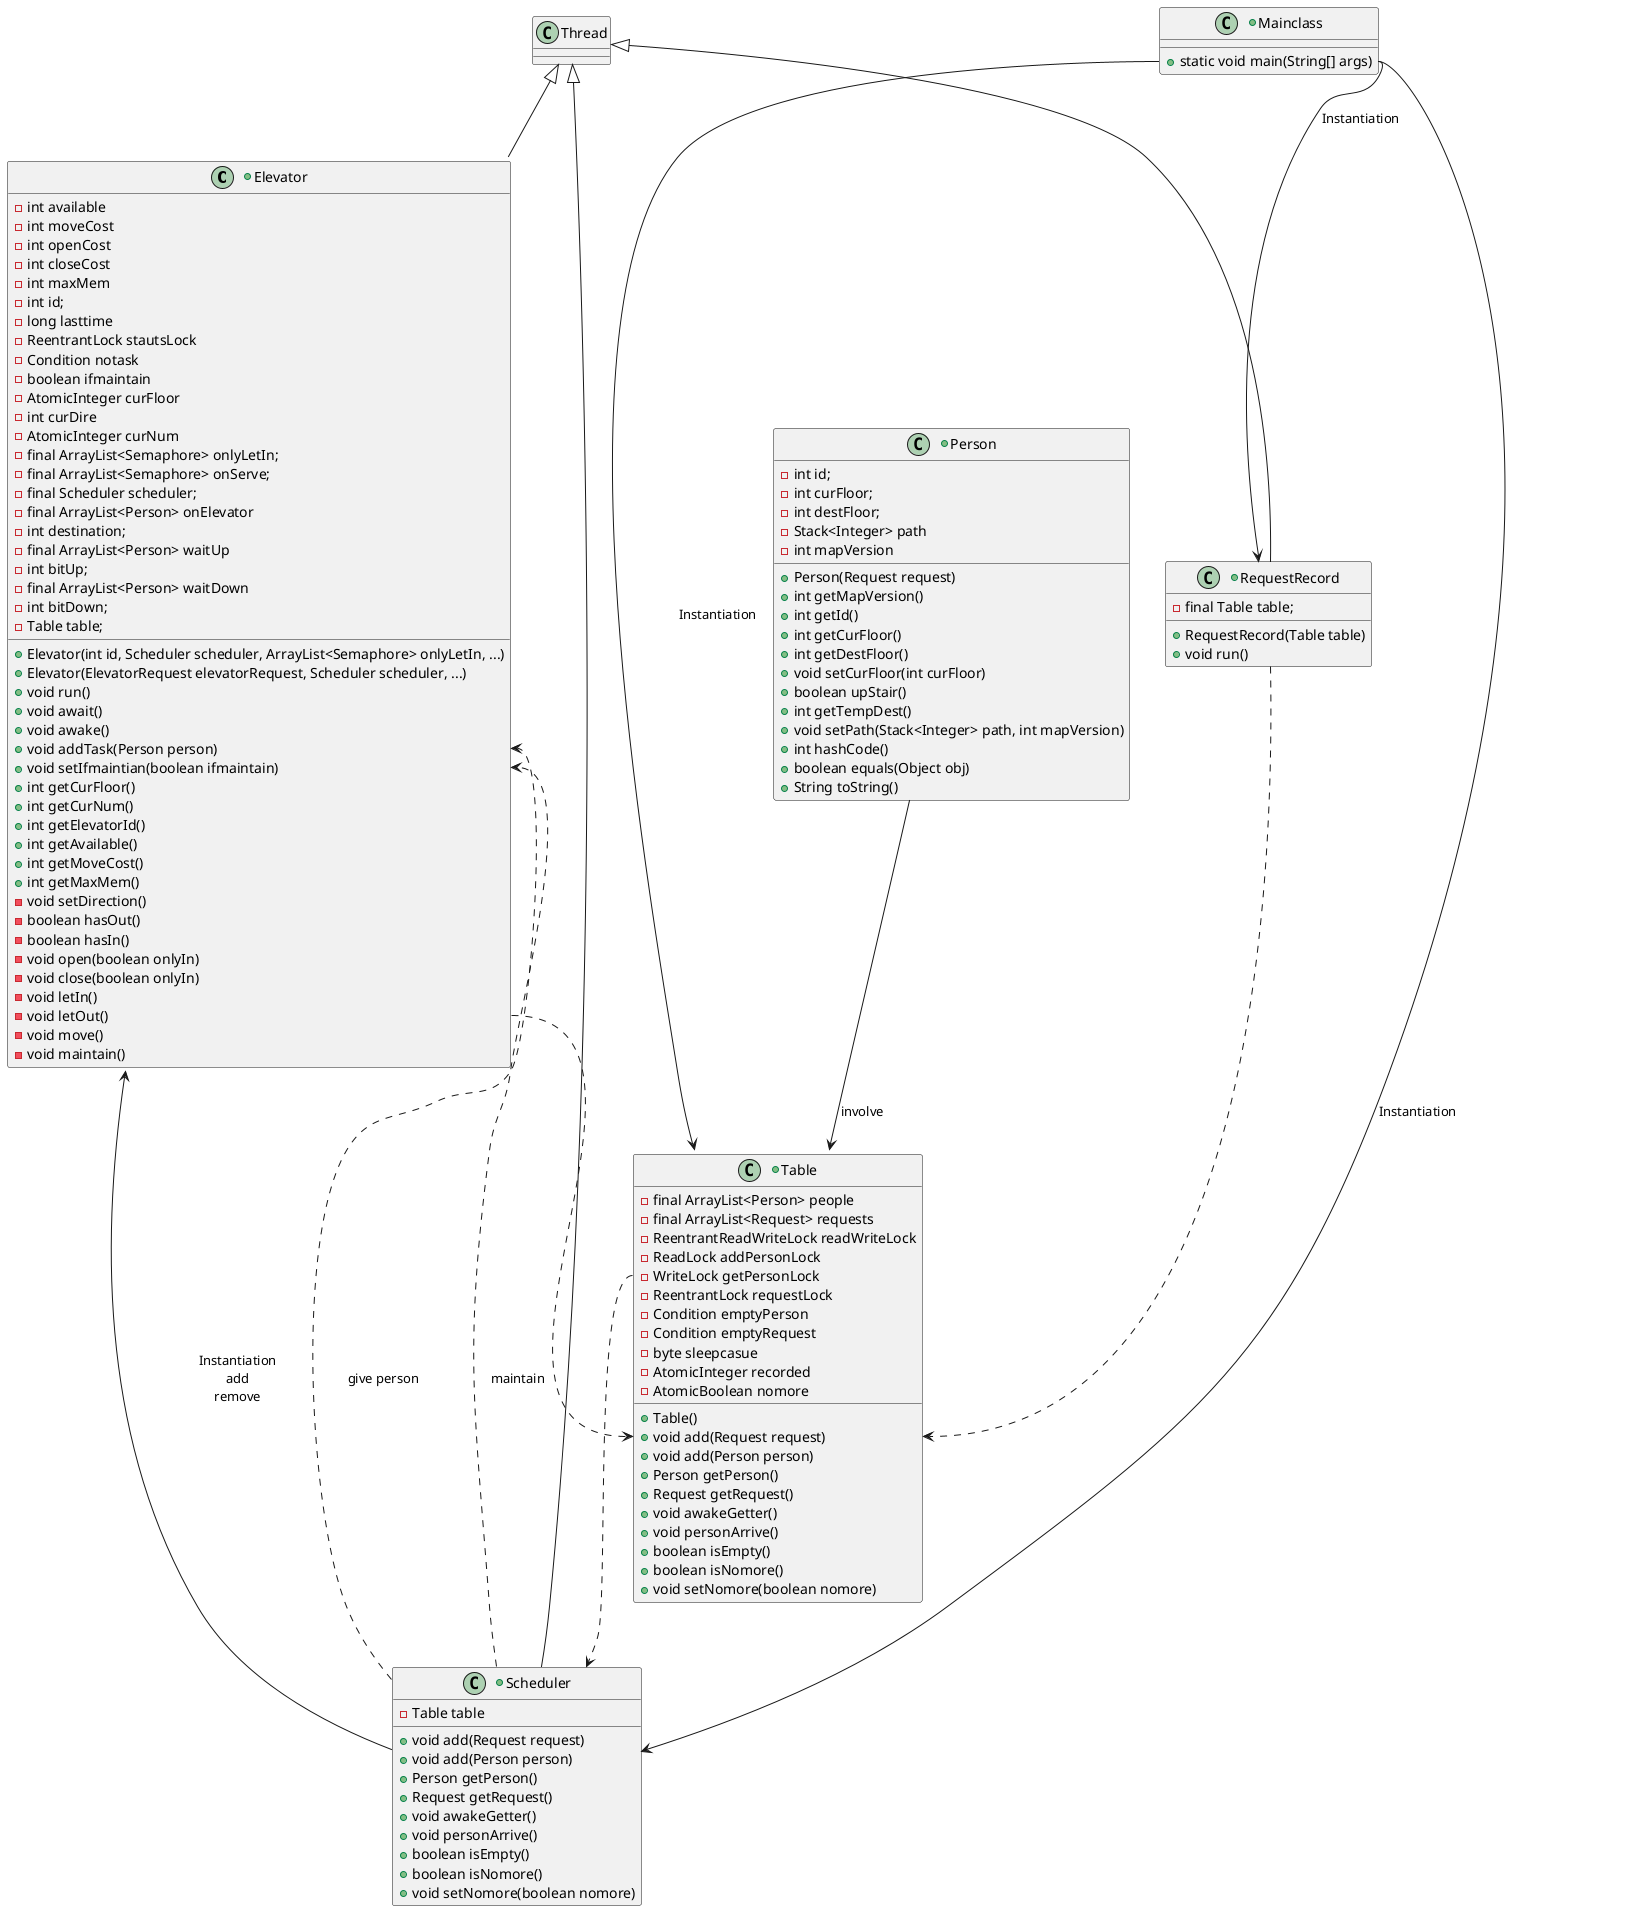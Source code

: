 @startuml hw7_1

+class Elevator extends Thread {
    -int available
    -int moveCost
    -int openCost
    -int closeCost
    -int maxMem
    -int id;
    -long lasttime
    -ReentrantLock stautsLock
    -Condition notask
    -boolean ifmaintain
    -AtomicInteger curFloor
    -int curDire
    -AtomicInteger curNum
    -final ArrayList<Semaphore> onlyLetIn;
    -final ArrayList<Semaphore> onServe;
    -final Scheduler scheduler;
    -final ArrayList<Person> onElevator
    -int destination;
    -final ArrayList<Person> waitUp
    -int bitUp;
    -final ArrayList<Person> waitDown
    -int bitDown;
    -Table table;
    +Elevator(int id, Scheduler scheduler, ArrayList<Semaphore> onlyLetIn, ...)
    +Elevator(ElevatorRequest elevatorRequest, Scheduler scheduler, ...)
    +void run()
    +void await()
    +void awake()
    +void addTask(Person person)
    +void setIfmaintian(boolean ifmaintain)
    +int getCurFloor()
    +int getCurNum()
    +int getElevatorId()
    +int getAvailable()
    +int getMoveCost()
    +int getMaxMem()
    -void setDirection()
    -boolean hasOut()
    -boolean hasIn()
    -void open(boolean onlyIn)
    -void close(boolean onlyIn)
    -void letIn()
    -void letOut()
    -void move()
    -void maintain()
}
+class Mainclass {
    +static void main(String[] args)
}
+class Person {
    -int id;
    -int curFloor;
    -int destFloor;
    -Stack<Integer> path
    -int mapVersion
    +Person(Request request)
    +int getMapVersion()
    +int getId()
    +int getCurFloor()
    +int getDestFloor()
    +void setCurFloor(int curFloor)
    +boolean upStair()
    +int getTempDest()
    +void setPath(Stack<Integer> path, int mapVersion)
    +int hashCode()
    +boolean equals(Object obj)
    +String toString()
}
+class RequestRecord extends Thread {
    -final Table table;
    +RequestRecord(Table table)
    +void run()
}
+class Scheduler extends Thread {
    -Table table
    +void add(Request request)
    +void add(Person person)
    +Person getPerson()
    +Request getRequest()
    +void awakeGetter()
    +void personArrive()
    +boolean isEmpty()
    +boolean isNomore()
    +void setNomore(boolean nomore)
}
+class Table {
    -final ArrayList<Person> people
    -final ArrayList<Request> requests
    -ReentrantReadWriteLock readWriteLock
    -ReadLock addPersonLock
    -WriteLock getPersonLock
    -ReentrantLock requestLock
    -Condition emptyPerson
    -Condition emptyRequest
    -byte sleepcasue
    -AtomicInteger recorded
    -AtomicBoolean nomore
    +Table()
    +void add(Request request)
    +void add(Person person)
    +Person getPerson()
    +Request getRequest()
    +void awakeGetter()
    +void personArrive()
    +boolean isEmpty()
    +boolean isNomore()
    +void setNomore(boolean nomore)
}

Mainclass::main --> Table : Instantiation
Mainclass::main --> RequestRecord : Instantiation
Mainclass::main --> Scheduler : Instantiation
Scheduler --> Elevator : Instantiation\nadd\nremove
Person --> Table : involve
RequestRecord ..> Table::add
Elevator::letOut ..> Table::add
Table::get ..> Scheduler
Scheduler ..> Elevator::addTask : give person
Scheduler ..> Elevator::setIfmaintian : maintain

@enduml